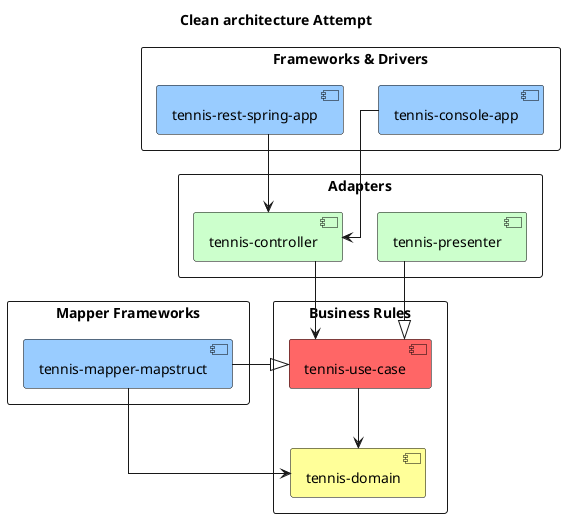 @startuml
skinparam linetype ortho
skinparam component {
    BorderColor #000000
}
title Clean architecture Attempt

rectangle "Business Rules" {
[tennis-use-case] as uc #ff6666
[tennis-domain] as domain #ffff99
}

rectangle "Frameworks & Drivers" {
[tennis-console-app] as consoleApp #99ccff
[tennis-rest-spring-app] as restSpringApp #99ccff
}

rectangle "Mapper Frameworks" {
[tennis-mapper-mapstruct] as mapper #99ccff
}

rectangle "Adapters" {
[tennis-presenter] as presenter #ccffcc
[tennis-controller] as controller #ccffcc
}

consoleApp -D-> controller
restSpringApp -D-> controller

controller -D-> uc
presenter -D-|> uc

uc -D-> domain
mapper -R-|> uc
mapper -R-> domain

@enduml